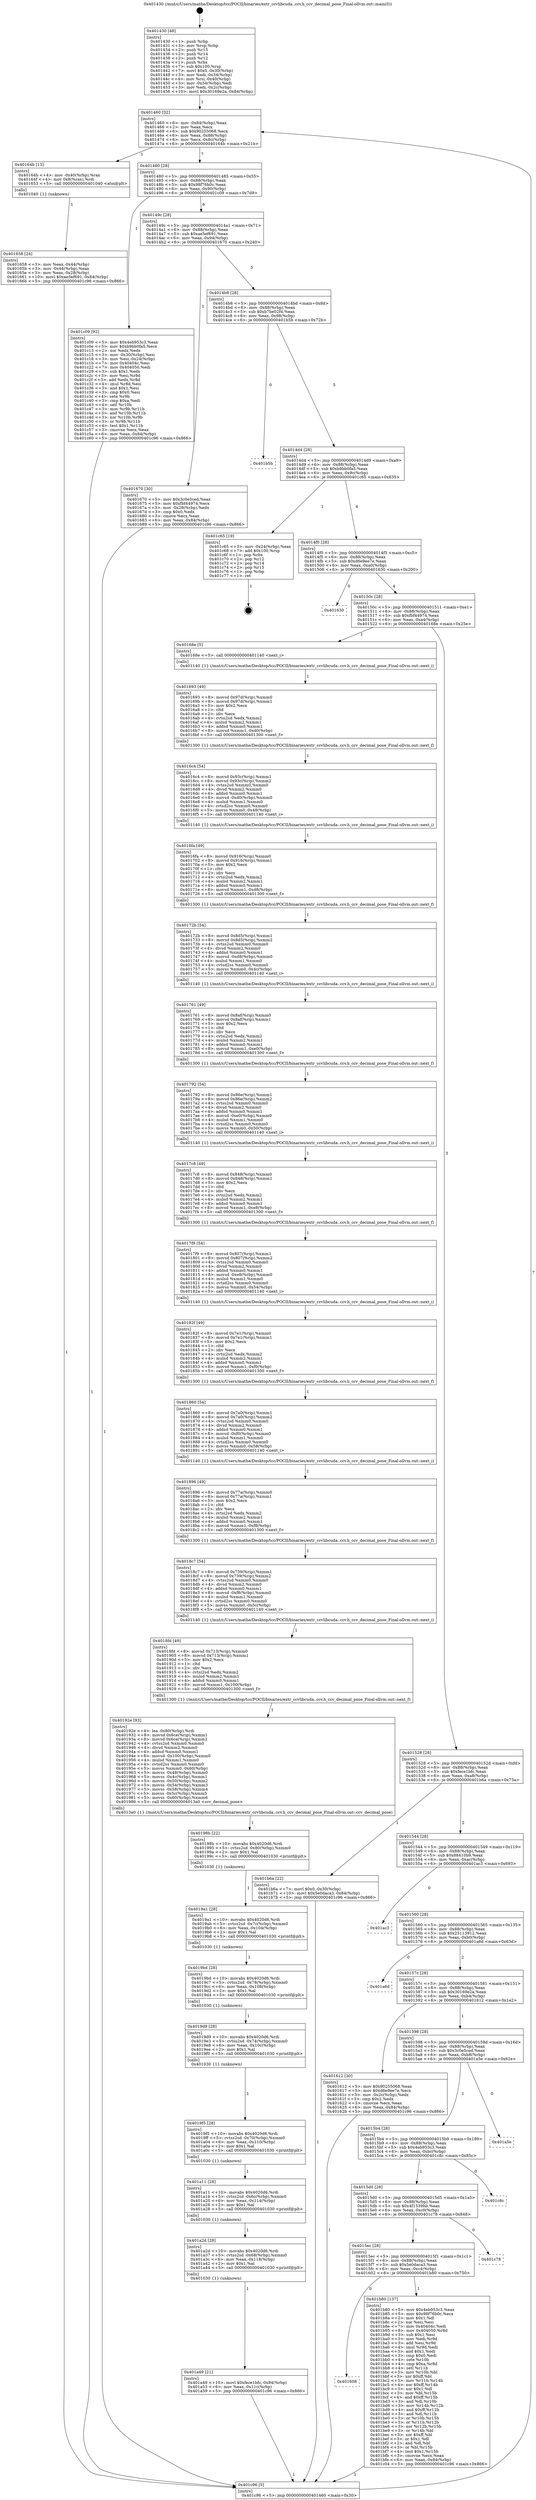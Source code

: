 digraph "0x401430" {
  label = "0x401430 (/mnt/c/Users/mathe/Desktop/tcc/POCII/binaries/extr_ccvlibcuda..ccv.h_ccv_decimal_pose_Final-ollvm.out::main(0))"
  labelloc = "t"
  node[shape=record]

  Entry [label="",width=0.3,height=0.3,shape=circle,fillcolor=black,style=filled]
  "0x401460" [label="{
     0x401460 [32]\l
     | [instrs]\l
     &nbsp;&nbsp;0x401460 \<+6\>: mov -0x84(%rbp),%eax\l
     &nbsp;&nbsp;0x401466 \<+2\>: mov %eax,%ecx\l
     &nbsp;&nbsp;0x401468 \<+6\>: sub $0x90255068,%ecx\l
     &nbsp;&nbsp;0x40146e \<+6\>: mov %eax,-0x88(%rbp)\l
     &nbsp;&nbsp;0x401474 \<+6\>: mov %ecx,-0x8c(%rbp)\l
     &nbsp;&nbsp;0x40147a \<+6\>: je 000000000040164b \<main+0x21b\>\l
  }"]
  "0x40164b" [label="{
     0x40164b [13]\l
     | [instrs]\l
     &nbsp;&nbsp;0x40164b \<+4\>: mov -0x40(%rbp),%rax\l
     &nbsp;&nbsp;0x40164f \<+4\>: mov 0x8(%rax),%rdi\l
     &nbsp;&nbsp;0x401653 \<+5\>: call 0000000000401040 \<atoi@plt\>\l
     | [calls]\l
     &nbsp;&nbsp;0x401040 \{1\} (unknown)\l
  }"]
  "0x401480" [label="{
     0x401480 [28]\l
     | [instrs]\l
     &nbsp;&nbsp;0x401480 \<+5\>: jmp 0000000000401485 \<main+0x55\>\l
     &nbsp;&nbsp;0x401485 \<+6\>: mov -0x88(%rbp),%eax\l
     &nbsp;&nbsp;0x40148b \<+5\>: sub $0x98f76b0c,%eax\l
     &nbsp;&nbsp;0x401490 \<+6\>: mov %eax,-0x90(%rbp)\l
     &nbsp;&nbsp;0x401496 \<+6\>: je 0000000000401c09 \<main+0x7d9\>\l
  }"]
  Exit [label="",width=0.3,height=0.3,shape=circle,fillcolor=black,style=filled,peripheries=2]
  "0x401c09" [label="{
     0x401c09 [92]\l
     | [instrs]\l
     &nbsp;&nbsp;0x401c09 \<+5\>: mov $0x4eb953c3,%eax\l
     &nbsp;&nbsp;0x401c0e \<+5\>: mov $0xb9bb0fa5,%ecx\l
     &nbsp;&nbsp;0x401c13 \<+2\>: xor %edx,%edx\l
     &nbsp;&nbsp;0x401c15 \<+3\>: mov -0x30(%rbp),%esi\l
     &nbsp;&nbsp;0x401c18 \<+3\>: mov %esi,-0x24(%rbp)\l
     &nbsp;&nbsp;0x401c1b \<+7\>: mov 0x40404c,%esi\l
     &nbsp;&nbsp;0x401c22 \<+7\>: mov 0x404050,%edi\l
     &nbsp;&nbsp;0x401c29 \<+3\>: sub $0x1,%edx\l
     &nbsp;&nbsp;0x401c2c \<+3\>: mov %esi,%r8d\l
     &nbsp;&nbsp;0x401c2f \<+3\>: add %edx,%r8d\l
     &nbsp;&nbsp;0x401c32 \<+4\>: imul %r8d,%esi\l
     &nbsp;&nbsp;0x401c36 \<+3\>: and $0x1,%esi\l
     &nbsp;&nbsp;0x401c39 \<+3\>: cmp $0x0,%esi\l
     &nbsp;&nbsp;0x401c3c \<+4\>: sete %r9b\l
     &nbsp;&nbsp;0x401c40 \<+3\>: cmp $0xa,%edi\l
     &nbsp;&nbsp;0x401c43 \<+4\>: setl %r10b\l
     &nbsp;&nbsp;0x401c47 \<+3\>: mov %r9b,%r11b\l
     &nbsp;&nbsp;0x401c4a \<+3\>: and %r10b,%r11b\l
     &nbsp;&nbsp;0x401c4d \<+3\>: xor %r10b,%r9b\l
     &nbsp;&nbsp;0x401c50 \<+3\>: or %r9b,%r11b\l
     &nbsp;&nbsp;0x401c53 \<+4\>: test $0x1,%r11b\l
     &nbsp;&nbsp;0x401c57 \<+3\>: cmovne %ecx,%eax\l
     &nbsp;&nbsp;0x401c5a \<+6\>: mov %eax,-0x84(%rbp)\l
     &nbsp;&nbsp;0x401c60 \<+5\>: jmp 0000000000401c96 \<main+0x866\>\l
  }"]
  "0x40149c" [label="{
     0x40149c [28]\l
     | [instrs]\l
     &nbsp;&nbsp;0x40149c \<+5\>: jmp 00000000004014a1 \<main+0x71\>\l
     &nbsp;&nbsp;0x4014a1 \<+6\>: mov -0x88(%rbp),%eax\l
     &nbsp;&nbsp;0x4014a7 \<+5\>: sub $0xae5ef691,%eax\l
     &nbsp;&nbsp;0x4014ac \<+6\>: mov %eax,-0x94(%rbp)\l
     &nbsp;&nbsp;0x4014b2 \<+6\>: je 0000000000401670 \<main+0x240\>\l
  }"]
  "0x401608" [label="{
     0x401608\l
  }", style=dashed]
  "0x401670" [label="{
     0x401670 [30]\l
     | [instrs]\l
     &nbsp;&nbsp;0x401670 \<+5\>: mov $0x3c0e5ced,%eax\l
     &nbsp;&nbsp;0x401675 \<+5\>: mov $0xfbf44974,%ecx\l
     &nbsp;&nbsp;0x40167a \<+3\>: mov -0x28(%rbp),%edx\l
     &nbsp;&nbsp;0x40167d \<+3\>: cmp $0x0,%edx\l
     &nbsp;&nbsp;0x401680 \<+3\>: cmove %ecx,%eax\l
     &nbsp;&nbsp;0x401683 \<+6\>: mov %eax,-0x84(%rbp)\l
     &nbsp;&nbsp;0x401689 \<+5\>: jmp 0000000000401c96 \<main+0x866\>\l
  }"]
  "0x4014b8" [label="{
     0x4014b8 [28]\l
     | [instrs]\l
     &nbsp;&nbsp;0x4014b8 \<+5\>: jmp 00000000004014bd \<main+0x8d\>\l
     &nbsp;&nbsp;0x4014bd \<+6\>: mov -0x88(%rbp),%eax\l
     &nbsp;&nbsp;0x4014c3 \<+5\>: sub $0xb7be02f4,%eax\l
     &nbsp;&nbsp;0x4014c8 \<+6\>: mov %eax,-0x98(%rbp)\l
     &nbsp;&nbsp;0x4014ce \<+6\>: je 0000000000401b5b \<main+0x72b\>\l
  }"]
  "0x401b80" [label="{
     0x401b80 [137]\l
     | [instrs]\l
     &nbsp;&nbsp;0x401b80 \<+5\>: mov $0x4eb953c3,%eax\l
     &nbsp;&nbsp;0x401b85 \<+5\>: mov $0x98f76b0c,%ecx\l
     &nbsp;&nbsp;0x401b8a \<+2\>: mov $0x1,%dl\l
     &nbsp;&nbsp;0x401b8c \<+2\>: xor %esi,%esi\l
     &nbsp;&nbsp;0x401b8e \<+7\>: mov 0x40404c,%edi\l
     &nbsp;&nbsp;0x401b95 \<+8\>: mov 0x404050,%r8d\l
     &nbsp;&nbsp;0x401b9d \<+3\>: sub $0x1,%esi\l
     &nbsp;&nbsp;0x401ba0 \<+3\>: mov %edi,%r9d\l
     &nbsp;&nbsp;0x401ba3 \<+3\>: add %esi,%r9d\l
     &nbsp;&nbsp;0x401ba6 \<+4\>: imul %r9d,%edi\l
     &nbsp;&nbsp;0x401baa \<+3\>: and $0x1,%edi\l
     &nbsp;&nbsp;0x401bad \<+3\>: cmp $0x0,%edi\l
     &nbsp;&nbsp;0x401bb0 \<+4\>: sete %r10b\l
     &nbsp;&nbsp;0x401bb4 \<+4\>: cmp $0xa,%r8d\l
     &nbsp;&nbsp;0x401bb8 \<+4\>: setl %r11b\l
     &nbsp;&nbsp;0x401bbc \<+3\>: mov %r10b,%bl\l
     &nbsp;&nbsp;0x401bbf \<+3\>: xor $0xff,%bl\l
     &nbsp;&nbsp;0x401bc2 \<+3\>: mov %r11b,%r14b\l
     &nbsp;&nbsp;0x401bc5 \<+4\>: xor $0xff,%r14b\l
     &nbsp;&nbsp;0x401bc9 \<+3\>: xor $0x1,%dl\l
     &nbsp;&nbsp;0x401bcc \<+3\>: mov %bl,%r15b\l
     &nbsp;&nbsp;0x401bcf \<+4\>: and $0xff,%r15b\l
     &nbsp;&nbsp;0x401bd3 \<+3\>: and %dl,%r10b\l
     &nbsp;&nbsp;0x401bd6 \<+3\>: mov %r14b,%r12b\l
     &nbsp;&nbsp;0x401bd9 \<+4\>: and $0xff,%r12b\l
     &nbsp;&nbsp;0x401bdd \<+3\>: and %dl,%r11b\l
     &nbsp;&nbsp;0x401be0 \<+3\>: or %r10b,%r15b\l
     &nbsp;&nbsp;0x401be3 \<+3\>: or %r11b,%r12b\l
     &nbsp;&nbsp;0x401be6 \<+3\>: xor %r12b,%r15b\l
     &nbsp;&nbsp;0x401be9 \<+3\>: or %r14b,%bl\l
     &nbsp;&nbsp;0x401bec \<+3\>: xor $0xff,%bl\l
     &nbsp;&nbsp;0x401bef \<+3\>: or $0x1,%dl\l
     &nbsp;&nbsp;0x401bf2 \<+2\>: and %dl,%bl\l
     &nbsp;&nbsp;0x401bf4 \<+3\>: or %bl,%r15b\l
     &nbsp;&nbsp;0x401bf7 \<+4\>: test $0x1,%r15b\l
     &nbsp;&nbsp;0x401bfb \<+3\>: cmovne %ecx,%eax\l
     &nbsp;&nbsp;0x401bfe \<+6\>: mov %eax,-0x84(%rbp)\l
     &nbsp;&nbsp;0x401c04 \<+5\>: jmp 0000000000401c96 \<main+0x866\>\l
  }"]
  "0x401b5b" [label="{
     0x401b5b\l
  }", style=dashed]
  "0x4014d4" [label="{
     0x4014d4 [28]\l
     | [instrs]\l
     &nbsp;&nbsp;0x4014d4 \<+5\>: jmp 00000000004014d9 \<main+0xa9\>\l
     &nbsp;&nbsp;0x4014d9 \<+6\>: mov -0x88(%rbp),%eax\l
     &nbsp;&nbsp;0x4014df \<+5\>: sub $0xb9bb0fa5,%eax\l
     &nbsp;&nbsp;0x4014e4 \<+6\>: mov %eax,-0x9c(%rbp)\l
     &nbsp;&nbsp;0x4014ea \<+6\>: je 0000000000401c65 \<main+0x835\>\l
  }"]
  "0x4015ec" [label="{
     0x4015ec [28]\l
     | [instrs]\l
     &nbsp;&nbsp;0x4015ec \<+5\>: jmp 00000000004015f1 \<main+0x1c1\>\l
     &nbsp;&nbsp;0x4015f1 \<+6\>: mov -0x88(%rbp),%eax\l
     &nbsp;&nbsp;0x4015f7 \<+5\>: sub $0x5e0daca3,%eax\l
     &nbsp;&nbsp;0x4015fc \<+6\>: mov %eax,-0xc4(%rbp)\l
     &nbsp;&nbsp;0x401602 \<+6\>: je 0000000000401b80 \<main+0x750\>\l
  }"]
  "0x401c65" [label="{
     0x401c65 [19]\l
     | [instrs]\l
     &nbsp;&nbsp;0x401c65 \<+3\>: mov -0x24(%rbp),%eax\l
     &nbsp;&nbsp;0x401c68 \<+7\>: add $0x100,%rsp\l
     &nbsp;&nbsp;0x401c6f \<+1\>: pop %rbx\l
     &nbsp;&nbsp;0x401c70 \<+2\>: pop %r12\l
     &nbsp;&nbsp;0x401c72 \<+2\>: pop %r14\l
     &nbsp;&nbsp;0x401c74 \<+2\>: pop %r15\l
     &nbsp;&nbsp;0x401c76 \<+1\>: pop %rbp\l
     &nbsp;&nbsp;0x401c77 \<+1\>: ret\l
  }"]
  "0x4014f0" [label="{
     0x4014f0 [28]\l
     | [instrs]\l
     &nbsp;&nbsp;0x4014f0 \<+5\>: jmp 00000000004014f5 \<main+0xc5\>\l
     &nbsp;&nbsp;0x4014f5 \<+6\>: mov -0x88(%rbp),%eax\l
     &nbsp;&nbsp;0x4014fb \<+5\>: sub $0xd6e9ee7e,%eax\l
     &nbsp;&nbsp;0x401500 \<+6\>: mov %eax,-0xa0(%rbp)\l
     &nbsp;&nbsp;0x401506 \<+6\>: je 0000000000401630 \<main+0x200\>\l
  }"]
  "0x401c78" [label="{
     0x401c78\l
  }", style=dashed]
  "0x401630" [label="{
     0x401630\l
  }", style=dashed]
  "0x40150c" [label="{
     0x40150c [28]\l
     | [instrs]\l
     &nbsp;&nbsp;0x40150c \<+5\>: jmp 0000000000401511 \<main+0xe1\>\l
     &nbsp;&nbsp;0x401511 \<+6\>: mov -0x88(%rbp),%eax\l
     &nbsp;&nbsp;0x401517 \<+5\>: sub $0xfbf44974,%eax\l
     &nbsp;&nbsp;0x40151c \<+6\>: mov %eax,-0xa4(%rbp)\l
     &nbsp;&nbsp;0x401522 \<+6\>: je 000000000040168e \<main+0x25e\>\l
  }"]
  "0x4015d0" [label="{
     0x4015d0 [28]\l
     | [instrs]\l
     &nbsp;&nbsp;0x4015d0 \<+5\>: jmp 00000000004015d5 \<main+0x1a5\>\l
     &nbsp;&nbsp;0x4015d5 \<+6\>: mov -0x88(%rbp),%eax\l
     &nbsp;&nbsp;0x4015db \<+5\>: sub $0x4f1539bb,%eax\l
     &nbsp;&nbsp;0x4015e0 \<+6\>: mov %eax,-0xc0(%rbp)\l
     &nbsp;&nbsp;0x4015e6 \<+6\>: je 0000000000401c78 \<main+0x848\>\l
  }"]
  "0x40168e" [label="{
     0x40168e [5]\l
     | [instrs]\l
     &nbsp;&nbsp;0x40168e \<+5\>: call 0000000000401140 \<next_i\>\l
     | [calls]\l
     &nbsp;&nbsp;0x401140 \{1\} (/mnt/c/Users/mathe/Desktop/tcc/POCII/binaries/extr_ccvlibcuda..ccv.h_ccv_decimal_pose_Final-ollvm.out::next_i)\l
  }"]
  "0x401528" [label="{
     0x401528 [28]\l
     | [instrs]\l
     &nbsp;&nbsp;0x401528 \<+5\>: jmp 000000000040152d \<main+0xfd\>\l
     &nbsp;&nbsp;0x40152d \<+6\>: mov -0x88(%rbp),%eax\l
     &nbsp;&nbsp;0x401533 \<+5\>: sub $0xfece1bfc,%eax\l
     &nbsp;&nbsp;0x401538 \<+6\>: mov %eax,-0xa8(%rbp)\l
     &nbsp;&nbsp;0x40153e \<+6\>: je 0000000000401b6a \<main+0x73a\>\l
  }"]
  "0x401c8c" [label="{
     0x401c8c\l
  }", style=dashed]
  "0x401b6a" [label="{
     0x401b6a [22]\l
     | [instrs]\l
     &nbsp;&nbsp;0x401b6a \<+7\>: movl $0x0,-0x30(%rbp)\l
     &nbsp;&nbsp;0x401b71 \<+10\>: movl $0x5e0daca3,-0x84(%rbp)\l
     &nbsp;&nbsp;0x401b7b \<+5\>: jmp 0000000000401c96 \<main+0x866\>\l
  }"]
  "0x401544" [label="{
     0x401544 [28]\l
     | [instrs]\l
     &nbsp;&nbsp;0x401544 \<+5\>: jmp 0000000000401549 \<main+0x119\>\l
     &nbsp;&nbsp;0x401549 \<+6\>: mov -0x88(%rbp),%eax\l
     &nbsp;&nbsp;0x40154f \<+5\>: sub $0x88410b9,%eax\l
     &nbsp;&nbsp;0x401554 \<+6\>: mov %eax,-0xac(%rbp)\l
     &nbsp;&nbsp;0x40155a \<+6\>: je 0000000000401ac3 \<main+0x693\>\l
  }"]
  "0x4015b4" [label="{
     0x4015b4 [28]\l
     | [instrs]\l
     &nbsp;&nbsp;0x4015b4 \<+5\>: jmp 00000000004015b9 \<main+0x189\>\l
     &nbsp;&nbsp;0x4015b9 \<+6\>: mov -0x88(%rbp),%eax\l
     &nbsp;&nbsp;0x4015bf \<+5\>: sub $0x4eb953c3,%eax\l
     &nbsp;&nbsp;0x4015c4 \<+6\>: mov %eax,-0xbc(%rbp)\l
     &nbsp;&nbsp;0x4015ca \<+6\>: je 0000000000401c8c \<main+0x85c\>\l
  }"]
  "0x401ac3" [label="{
     0x401ac3\l
  }", style=dashed]
  "0x401560" [label="{
     0x401560 [28]\l
     | [instrs]\l
     &nbsp;&nbsp;0x401560 \<+5\>: jmp 0000000000401565 \<main+0x135\>\l
     &nbsp;&nbsp;0x401565 \<+6\>: mov -0x88(%rbp),%eax\l
     &nbsp;&nbsp;0x40156b \<+5\>: sub $0x25113912,%eax\l
     &nbsp;&nbsp;0x401570 \<+6\>: mov %eax,-0xb0(%rbp)\l
     &nbsp;&nbsp;0x401576 \<+6\>: je 0000000000401a6d \<main+0x63d\>\l
  }"]
  "0x401a5e" [label="{
     0x401a5e\l
  }", style=dashed]
  "0x401a6d" [label="{
     0x401a6d\l
  }", style=dashed]
  "0x40157c" [label="{
     0x40157c [28]\l
     | [instrs]\l
     &nbsp;&nbsp;0x40157c \<+5\>: jmp 0000000000401581 \<main+0x151\>\l
     &nbsp;&nbsp;0x401581 \<+6\>: mov -0x88(%rbp),%eax\l
     &nbsp;&nbsp;0x401587 \<+5\>: sub $0x30169e2a,%eax\l
     &nbsp;&nbsp;0x40158c \<+6\>: mov %eax,-0xb4(%rbp)\l
     &nbsp;&nbsp;0x401592 \<+6\>: je 0000000000401612 \<main+0x1e2\>\l
  }"]
  "0x401a49" [label="{
     0x401a49 [21]\l
     | [instrs]\l
     &nbsp;&nbsp;0x401a49 \<+10\>: movl $0xfece1bfc,-0x84(%rbp)\l
     &nbsp;&nbsp;0x401a53 \<+6\>: mov %eax,-0x11c(%rbp)\l
     &nbsp;&nbsp;0x401a59 \<+5\>: jmp 0000000000401c96 \<main+0x866\>\l
  }"]
  "0x401612" [label="{
     0x401612 [30]\l
     | [instrs]\l
     &nbsp;&nbsp;0x401612 \<+5\>: mov $0x90255068,%eax\l
     &nbsp;&nbsp;0x401617 \<+5\>: mov $0xd6e9ee7e,%ecx\l
     &nbsp;&nbsp;0x40161c \<+3\>: mov -0x2c(%rbp),%edx\l
     &nbsp;&nbsp;0x40161f \<+3\>: cmp $0x2,%edx\l
     &nbsp;&nbsp;0x401622 \<+3\>: cmovne %ecx,%eax\l
     &nbsp;&nbsp;0x401625 \<+6\>: mov %eax,-0x84(%rbp)\l
     &nbsp;&nbsp;0x40162b \<+5\>: jmp 0000000000401c96 \<main+0x866\>\l
  }"]
  "0x401598" [label="{
     0x401598 [28]\l
     | [instrs]\l
     &nbsp;&nbsp;0x401598 \<+5\>: jmp 000000000040159d \<main+0x16d\>\l
     &nbsp;&nbsp;0x40159d \<+6\>: mov -0x88(%rbp),%eax\l
     &nbsp;&nbsp;0x4015a3 \<+5\>: sub $0x3c0e5ced,%eax\l
     &nbsp;&nbsp;0x4015a8 \<+6\>: mov %eax,-0xb8(%rbp)\l
     &nbsp;&nbsp;0x4015ae \<+6\>: je 0000000000401a5e \<main+0x62e\>\l
  }"]
  "0x401c96" [label="{
     0x401c96 [5]\l
     | [instrs]\l
     &nbsp;&nbsp;0x401c96 \<+5\>: jmp 0000000000401460 \<main+0x30\>\l
  }"]
  "0x401430" [label="{
     0x401430 [48]\l
     | [instrs]\l
     &nbsp;&nbsp;0x401430 \<+1\>: push %rbp\l
     &nbsp;&nbsp;0x401431 \<+3\>: mov %rsp,%rbp\l
     &nbsp;&nbsp;0x401434 \<+2\>: push %r15\l
     &nbsp;&nbsp;0x401436 \<+2\>: push %r14\l
     &nbsp;&nbsp;0x401438 \<+2\>: push %r12\l
     &nbsp;&nbsp;0x40143a \<+1\>: push %rbx\l
     &nbsp;&nbsp;0x40143b \<+7\>: sub $0x100,%rsp\l
     &nbsp;&nbsp;0x401442 \<+7\>: movl $0x0,-0x30(%rbp)\l
     &nbsp;&nbsp;0x401449 \<+3\>: mov %edi,-0x34(%rbp)\l
     &nbsp;&nbsp;0x40144c \<+4\>: mov %rsi,-0x40(%rbp)\l
     &nbsp;&nbsp;0x401450 \<+3\>: mov -0x34(%rbp),%edi\l
     &nbsp;&nbsp;0x401453 \<+3\>: mov %edi,-0x2c(%rbp)\l
     &nbsp;&nbsp;0x401456 \<+10\>: movl $0x30169e2a,-0x84(%rbp)\l
  }"]
  "0x401658" [label="{
     0x401658 [24]\l
     | [instrs]\l
     &nbsp;&nbsp;0x401658 \<+3\>: mov %eax,-0x44(%rbp)\l
     &nbsp;&nbsp;0x40165b \<+3\>: mov -0x44(%rbp),%eax\l
     &nbsp;&nbsp;0x40165e \<+3\>: mov %eax,-0x28(%rbp)\l
     &nbsp;&nbsp;0x401661 \<+10\>: movl $0xae5ef691,-0x84(%rbp)\l
     &nbsp;&nbsp;0x40166b \<+5\>: jmp 0000000000401c96 \<main+0x866\>\l
  }"]
  "0x401693" [label="{
     0x401693 [49]\l
     | [instrs]\l
     &nbsp;&nbsp;0x401693 \<+8\>: movsd 0x97d(%rip),%xmm0\l
     &nbsp;&nbsp;0x40169b \<+8\>: movsd 0x97d(%rip),%xmm1\l
     &nbsp;&nbsp;0x4016a3 \<+5\>: mov $0x2,%ecx\l
     &nbsp;&nbsp;0x4016a8 \<+1\>: cltd\l
     &nbsp;&nbsp;0x4016a9 \<+2\>: idiv %ecx\l
     &nbsp;&nbsp;0x4016ab \<+4\>: cvtsi2sd %edx,%xmm2\l
     &nbsp;&nbsp;0x4016af \<+4\>: mulsd %xmm2,%xmm1\l
     &nbsp;&nbsp;0x4016b3 \<+4\>: addsd %xmm0,%xmm1\l
     &nbsp;&nbsp;0x4016b7 \<+8\>: movsd %xmm1,-0xd0(%rbp)\l
     &nbsp;&nbsp;0x4016bf \<+5\>: call 0000000000401300 \<next_f\>\l
     | [calls]\l
     &nbsp;&nbsp;0x401300 \{1\} (/mnt/c/Users/mathe/Desktop/tcc/POCII/binaries/extr_ccvlibcuda..ccv.h_ccv_decimal_pose_Final-ollvm.out::next_f)\l
  }"]
  "0x4016c4" [label="{
     0x4016c4 [54]\l
     | [instrs]\l
     &nbsp;&nbsp;0x4016c4 \<+8\>: movsd 0x93c(%rip),%xmm1\l
     &nbsp;&nbsp;0x4016cc \<+8\>: movsd 0x93c(%rip),%xmm2\l
     &nbsp;&nbsp;0x4016d4 \<+4\>: cvtss2sd %xmm0,%xmm0\l
     &nbsp;&nbsp;0x4016d8 \<+4\>: divsd %xmm2,%xmm0\l
     &nbsp;&nbsp;0x4016dc \<+4\>: addsd %xmm0,%xmm1\l
     &nbsp;&nbsp;0x4016e0 \<+8\>: movsd -0xd0(%rbp),%xmm0\l
     &nbsp;&nbsp;0x4016e8 \<+4\>: mulsd %xmm1,%xmm0\l
     &nbsp;&nbsp;0x4016ec \<+4\>: cvtsd2ss %xmm0,%xmm0\l
     &nbsp;&nbsp;0x4016f0 \<+5\>: movss %xmm0,-0x48(%rbp)\l
     &nbsp;&nbsp;0x4016f5 \<+5\>: call 0000000000401140 \<next_i\>\l
     | [calls]\l
     &nbsp;&nbsp;0x401140 \{1\} (/mnt/c/Users/mathe/Desktop/tcc/POCII/binaries/extr_ccvlibcuda..ccv.h_ccv_decimal_pose_Final-ollvm.out::next_i)\l
  }"]
  "0x4016fa" [label="{
     0x4016fa [49]\l
     | [instrs]\l
     &nbsp;&nbsp;0x4016fa \<+8\>: movsd 0x916(%rip),%xmm0\l
     &nbsp;&nbsp;0x401702 \<+8\>: movsd 0x916(%rip),%xmm1\l
     &nbsp;&nbsp;0x40170a \<+5\>: mov $0x2,%ecx\l
     &nbsp;&nbsp;0x40170f \<+1\>: cltd\l
     &nbsp;&nbsp;0x401710 \<+2\>: idiv %ecx\l
     &nbsp;&nbsp;0x401712 \<+4\>: cvtsi2sd %edx,%xmm2\l
     &nbsp;&nbsp;0x401716 \<+4\>: mulsd %xmm2,%xmm1\l
     &nbsp;&nbsp;0x40171a \<+4\>: addsd %xmm0,%xmm1\l
     &nbsp;&nbsp;0x40171e \<+8\>: movsd %xmm1,-0xd8(%rbp)\l
     &nbsp;&nbsp;0x401726 \<+5\>: call 0000000000401300 \<next_f\>\l
     | [calls]\l
     &nbsp;&nbsp;0x401300 \{1\} (/mnt/c/Users/mathe/Desktop/tcc/POCII/binaries/extr_ccvlibcuda..ccv.h_ccv_decimal_pose_Final-ollvm.out::next_f)\l
  }"]
  "0x40172b" [label="{
     0x40172b [54]\l
     | [instrs]\l
     &nbsp;&nbsp;0x40172b \<+8\>: movsd 0x8d5(%rip),%xmm1\l
     &nbsp;&nbsp;0x401733 \<+8\>: movsd 0x8d5(%rip),%xmm2\l
     &nbsp;&nbsp;0x40173b \<+4\>: cvtss2sd %xmm0,%xmm0\l
     &nbsp;&nbsp;0x40173f \<+4\>: divsd %xmm2,%xmm0\l
     &nbsp;&nbsp;0x401743 \<+4\>: addsd %xmm0,%xmm1\l
     &nbsp;&nbsp;0x401747 \<+8\>: movsd -0xd8(%rbp),%xmm0\l
     &nbsp;&nbsp;0x40174f \<+4\>: mulsd %xmm1,%xmm0\l
     &nbsp;&nbsp;0x401753 \<+4\>: cvtsd2ss %xmm0,%xmm0\l
     &nbsp;&nbsp;0x401757 \<+5\>: movss %xmm0,-0x4c(%rbp)\l
     &nbsp;&nbsp;0x40175c \<+5\>: call 0000000000401140 \<next_i\>\l
     | [calls]\l
     &nbsp;&nbsp;0x401140 \{1\} (/mnt/c/Users/mathe/Desktop/tcc/POCII/binaries/extr_ccvlibcuda..ccv.h_ccv_decimal_pose_Final-ollvm.out::next_i)\l
  }"]
  "0x401761" [label="{
     0x401761 [49]\l
     | [instrs]\l
     &nbsp;&nbsp;0x401761 \<+8\>: movsd 0x8af(%rip),%xmm0\l
     &nbsp;&nbsp;0x401769 \<+8\>: movsd 0x8af(%rip),%xmm1\l
     &nbsp;&nbsp;0x401771 \<+5\>: mov $0x2,%ecx\l
     &nbsp;&nbsp;0x401776 \<+1\>: cltd\l
     &nbsp;&nbsp;0x401777 \<+2\>: idiv %ecx\l
     &nbsp;&nbsp;0x401779 \<+4\>: cvtsi2sd %edx,%xmm2\l
     &nbsp;&nbsp;0x40177d \<+4\>: mulsd %xmm2,%xmm1\l
     &nbsp;&nbsp;0x401781 \<+4\>: addsd %xmm0,%xmm1\l
     &nbsp;&nbsp;0x401785 \<+8\>: movsd %xmm1,-0xe0(%rbp)\l
     &nbsp;&nbsp;0x40178d \<+5\>: call 0000000000401300 \<next_f\>\l
     | [calls]\l
     &nbsp;&nbsp;0x401300 \{1\} (/mnt/c/Users/mathe/Desktop/tcc/POCII/binaries/extr_ccvlibcuda..ccv.h_ccv_decimal_pose_Final-ollvm.out::next_f)\l
  }"]
  "0x401792" [label="{
     0x401792 [54]\l
     | [instrs]\l
     &nbsp;&nbsp;0x401792 \<+8\>: movsd 0x86e(%rip),%xmm1\l
     &nbsp;&nbsp;0x40179a \<+8\>: movsd 0x86e(%rip),%xmm2\l
     &nbsp;&nbsp;0x4017a2 \<+4\>: cvtss2sd %xmm0,%xmm0\l
     &nbsp;&nbsp;0x4017a6 \<+4\>: divsd %xmm2,%xmm0\l
     &nbsp;&nbsp;0x4017aa \<+4\>: addsd %xmm0,%xmm1\l
     &nbsp;&nbsp;0x4017ae \<+8\>: movsd -0xe0(%rbp),%xmm0\l
     &nbsp;&nbsp;0x4017b6 \<+4\>: mulsd %xmm1,%xmm0\l
     &nbsp;&nbsp;0x4017ba \<+4\>: cvtsd2ss %xmm0,%xmm0\l
     &nbsp;&nbsp;0x4017be \<+5\>: movss %xmm0,-0x50(%rbp)\l
     &nbsp;&nbsp;0x4017c3 \<+5\>: call 0000000000401140 \<next_i\>\l
     | [calls]\l
     &nbsp;&nbsp;0x401140 \{1\} (/mnt/c/Users/mathe/Desktop/tcc/POCII/binaries/extr_ccvlibcuda..ccv.h_ccv_decimal_pose_Final-ollvm.out::next_i)\l
  }"]
  "0x4017c8" [label="{
     0x4017c8 [49]\l
     | [instrs]\l
     &nbsp;&nbsp;0x4017c8 \<+8\>: movsd 0x848(%rip),%xmm0\l
     &nbsp;&nbsp;0x4017d0 \<+8\>: movsd 0x848(%rip),%xmm1\l
     &nbsp;&nbsp;0x4017d8 \<+5\>: mov $0x2,%ecx\l
     &nbsp;&nbsp;0x4017dd \<+1\>: cltd\l
     &nbsp;&nbsp;0x4017de \<+2\>: idiv %ecx\l
     &nbsp;&nbsp;0x4017e0 \<+4\>: cvtsi2sd %edx,%xmm2\l
     &nbsp;&nbsp;0x4017e4 \<+4\>: mulsd %xmm2,%xmm1\l
     &nbsp;&nbsp;0x4017e8 \<+4\>: addsd %xmm0,%xmm1\l
     &nbsp;&nbsp;0x4017ec \<+8\>: movsd %xmm1,-0xe8(%rbp)\l
     &nbsp;&nbsp;0x4017f4 \<+5\>: call 0000000000401300 \<next_f\>\l
     | [calls]\l
     &nbsp;&nbsp;0x401300 \{1\} (/mnt/c/Users/mathe/Desktop/tcc/POCII/binaries/extr_ccvlibcuda..ccv.h_ccv_decimal_pose_Final-ollvm.out::next_f)\l
  }"]
  "0x4017f9" [label="{
     0x4017f9 [54]\l
     | [instrs]\l
     &nbsp;&nbsp;0x4017f9 \<+8\>: movsd 0x807(%rip),%xmm1\l
     &nbsp;&nbsp;0x401801 \<+8\>: movsd 0x807(%rip),%xmm2\l
     &nbsp;&nbsp;0x401809 \<+4\>: cvtss2sd %xmm0,%xmm0\l
     &nbsp;&nbsp;0x40180d \<+4\>: divsd %xmm2,%xmm0\l
     &nbsp;&nbsp;0x401811 \<+4\>: addsd %xmm0,%xmm1\l
     &nbsp;&nbsp;0x401815 \<+8\>: movsd -0xe8(%rbp),%xmm0\l
     &nbsp;&nbsp;0x40181d \<+4\>: mulsd %xmm1,%xmm0\l
     &nbsp;&nbsp;0x401821 \<+4\>: cvtsd2ss %xmm0,%xmm0\l
     &nbsp;&nbsp;0x401825 \<+5\>: movss %xmm0,-0x54(%rbp)\l
     &nbsp;&nbsp;0x40182a \<+5\>: call 0000000000401140 \<next_i\>\l
     | [calls]\l
     &nbsp;&nbsp;0x401140 \{1\} (/mnt/c/Users/mathe/Desktop/tcc/POCII/binaries/extr_ccvlibcuda..ccv.h_ccv_decimal_pose_Final-ollvm.out::next_i)\l
  }"]
  "0x40182f" [label="{
     0x40182f [49]\l
     | [instrs]\l
     &nbsp;&nbsp;0x40182f \<+8\>: movsd 0x7e1(%rip),%xmm0\l
     &nbsp;&nbsp;0x401837 \<+8\>: movsd 0x7e1(%rip),%xmm1\l
     &nbsp;&nbsp;0x40183f \<+5\>: mov $0x2,%ecx\l
     &nbsp;&nbsp;0x401844 \<+1\>: cltd\l
     &nbsp;&nbsp;0x401845 \<+2\>: idiv %ecx\l
     &nbsp;&nbsp;0x401847 \<+4\>: cvtsi2sd %edx,%xmm2\l
     &nbsp;&nbsp;0x40184b \<+4\>: mulsd %xmm2,%xmm1\l
     &nbsp;&nbsp;0x40184f \<+4\>: addsd %xmm0,%xmm1\l
     &nbsp;&nbsp;0x401853 \<+8\>: movsd %xmm1,-0xf0(%rbp)\l
     &nbsp;&nbsp;0x40185b \<+5\>: call 0000000000401300 \<next_f\>\l
     | [calls]\l
     &nbsp;&nbsp;0x401300 \{1\} (/mnt/c/Users/mathe/Desktop/tcc/POCII/binaries/extr_ccvlibcuda..ccv.h_ccv_decimal_pose_Final-ollvm.out::next_f)\l
  }"]
  "0x401860" [label="{
     0x401860 [54]\l
     | [instrs]\l
     &nbsp;&nbsp;0x401860 \<+8\>: movsd 0x7a0(%rip),%xmm1\l
     &nbsp;&nbsp;0x401868 \<+8\>: movsd 0x7a0(%rip),%xmm2\l
     &nbsp;&nbsp;0x401870 \<+4\>: cvtss2sd %xmm0,%xmm0\l
     &nbsp;&nbsp;0x401874 \<+4\>: divsd %xmm2,%xmm0\l
     &nbsp;&nbsp;0x401878 \<+4\>: addsd %xmm0,%xmm1\l
     &nbsp;&nbsp;0x40187c \<+8\>: movsd -0xf0(%rbp),%xmm0\l
     &nbsp;&nbsp;0x401884 \<+4\>: mulsd %xmm1,%xmm0\l
     &nbsp;&nbsp;0x401888 \<+4\>: cvtsd2ss %xmm0,%xmm0\l
     &nbsp;&nbsp;0x40188c \<+5\>: movss %xmm0,-0x58(%rbp)\l
     &nbsp;&nbsp;0x401891 \<+5\>: call 0000000000401140 \<next_i\>\l
     | [calls]\l
     &nbsp;&nbsp;0x401140 \{1\} (/mnt/c/Users/mathe/Desktop/tcc/POCII/binaries/extr_ccvlibcuda..ccv.h_ccv_decimal_pose_Final-ollvm.out::next_i)\l
  }"]
  "0x401896" [label="{
     0x401896 [49]\l
     | [instrs]\l
     &nbsp;&nbsp;0x401896 \<+8\>: movsd 0x77a(%rip),%xmm0\l
     &nbsp;&nbsp;0x40189e \<+8\>: movsd 0x77a(%rip),%xmm1\l
     &nbsp;&nbsp;0x4018a6 \<+5\>: mov $0x2,%ecx\l
     &nbsp;&nbsp;0x4018ab \<+1\>: cltd\l
     &nbsp;&nbsp;0x4018ac \<+2\>: idiv %ecx\l
     &nbsp;&nbsp;0x4018ae \<+4\>: cvtsi2sd %edx,%xmm2\l
     &nbsp;&nbsp;0x4018b2 \<+4\>: mulsd %xmm2,%xmm1\l
     &nbsp;&nbsp;0x4018b6 \<+4\>: addsd %xmm0,%xmm1\l
     &nbsp;&nbsp;0x4018ba \<+8\>: movsd %xmm1,-0xf8(%rbp)\l
     &nbsp;&nbsp;0x4018c2 \<+5\>: call 0000000000401300 \<next_f\>\l
     | [calls]\l
     &nbsp;&nbsp;0x401300 \{1\} (/mnt/c/Users/mathe/Desktop/tcc/POCII/binaries/extr_ccvlibcuda..ccv.h_ccv_decimal_pose_Final-ollvm.out::next_f)\l
  }"]
  "0x4018c7" [label="{
     0x4018c7 [54]\l
     | [instrs]\l
     &nbsp;&nbsp;0x4018c7 \<+8\>: movsd 0x739(%rip),%xmm1\l
     &nbsp;&nbsp;0x4018cf \<+8\>: movsd 0x739(%rip),%xmm2\l
     &nbsp;&nbsp;0x4018d7 \<+4\>: cvtss2sd %xmm0,%xmm0\l
     &nbsp;&nbsp;0x4018db \<+4\>: divsd %xmm2,%xmm0\l
     &nbsp;&nbsp;0x4018df \<+4\>: addsd %xmm0,%xmm1\l
     &nbsp;&nbsp;0x4018e3 \<+8\>: movsd -0xf8(%rbp),%xmm0\l
     &nbsp;&nbsp;0x4018eb \<+4\>: mulsd %xmm1,%xmm0\l
     &nbsp;&nbsp;0x4018ef \<+4\>: cvtsd2ss %xmm0,%xmm0\l
     &nbsp;&nbsp;0x4018f3 \<+5\>: movss %xmm0,-0x5c(%rbp)\l
     &nbsp;&nbsp;0x4018f8 \<+5\>: call 0000000000401140 \<next_i\>\l
     | [calls]\l
     &nbsp;&nbsp;0x401140 \{1\} (/mnt/c/Users/mathe/Desktop/tcc/POCII/binaries/extr_ccvlibcuda..ccv.h_ccv_decimal_pose_Final-ollvm.out::next_i)\l
  }"]
  "0x4018fd" [label="{
     0x4018fd [49]\l
     | [instrs]\l
     &nbsp;&nbsp;0x4018fd \<+8\>: movsd 0x713(%rip),%xmm0\l
     &nbsp;&nbsp;0x401905 \<+8\>: movsd 0x713(%rip),%xmm1\l
     &nbsp;&nbsp;0x40190d \<+5\>: mov $0x2,%ecx\l
     &nbsp;&nbsp;0x401912 \<+1\>: cltd\l
     &nbsp;&nbsp;0x401913 \<+2\>: idiv %ecx\l
     &nbsp;&nbsp;0x401915 \<+4\>: cvtsi2sd %edx,%xmm2\l
     &nbsp;&nbsp;0x401919 \<+4\>: mulsd %xmm2,%xmm1\l
     &nbsp;&nbsp;0x40191d \<+4\>: addsd %xmm0,%xmm1\l
     &nbsp;&nbsp;0x401921 \<+8\>: movsd %xmm1,-0x100(%rbp)\l
     &nbsp;&nbsp;0x401929 \<+5\>: call 0000000000401300 \<next_f\>\l
     | [calls]\l
     &nbsp;&nbsp;0x401300 \{1\} (/mnt/c/Users/mathe/Desktop/tcc/POCII/binaries/extr_ccvlibcuda..ccv.h_ccv_decimal_pose_Final-ollvm.out::next_f)\l
  }"]
  "0x40192e" [label="{
     0x40192e [93]\l
     | [instrs]\l
     &nbsp;&nbsp;0x40192e \<+4\>: lea -0x80(%rbp),%rdi\l
     &nbsp;&nbsp;0x401932 \<+8\>: movsd 0x6ce(%rip),%xmm1\l
     &nbsp;&nbsp;0x40193a \<+8\>: movsd 0x6ce(%rip),%xmm2\l
     &nbsp;&nbsp;0x401942 \<+4\>: cvtss2sd %xmm0,%xmm0\l
     &nbsp;&nbsp;0x401946 \<+4\>: divsd %xmm2,%xmm0\l
     &nbsp;&nbsp;0x40194a \<+4\>: addsd %xmm0,%xmm1\l
     &nbsp;&nbsp;0x40194e \<+8\>: movsd -0x100(%rbp),%xmm0\l
     &nbsp;&nbsp;0x401956 \<+4\>: mulsd %xmm1,%xmm0\l
     &nbsp;&nbsp;0x40195a \<+4\>: cvtsd2ss %xmm0,%xmm0\l
     &nbsp;&nbsp;0x40195e \<+5\>: movss %xmm0,-0x60(%rbp)\l
     &nbsp;&nbsp;0x401963 \<+5\>: movss -0x48(%rbp),%xmm0\l
     &nbsp;&nbsp;0x401968 \<+5\>: movss -0x4c(%rbp),%xmm1\l
     &nbsp;&nbsp;0x40196d \<+5\>: movss -0x50(%rbp),%xmm2\l
     &nbsp;&nbsp;0x401972 \<+5\>: movss -0x54(%rbp),%xmm3\l
     &nbsp;&nbsp;0x401977 \<+5\>: movss -0x58(%rbp),%xmm4\l
     &nbsp;&nbsp;0x40197c \<+5\>: movss -0x5c(%rbp),%xmm5\l
     &nbsp;&nbsp;0x401981 \<+5\>: movss -0x60(%rbp),%xmm6\l
     &nbsp;&nbsp;0x401986 \<+5\>: call 00000000004013a0 \<ccv_decimal_pose\>\l
     | [calls]\l
     &nbsp;&nbsp;0x4013a0 \{1\} (/mnt/c/Users/mathe/Desktop/tcc/POCII/binaries/extr_ccvlibcuda..ccv.h_ccv_decimal_pose_Final-ollvm.out::ccv_decimal_pose)\l
  }"]
  "0x40198b" [label="{
     0x40198b [22]\l
     | [instrs]\l
     &nbsp;&nbsp;0x40198b \<+10\>: movabs $0x4020d6,%rdi\l
     &nbsp;&nbsp;0x401995 \<+5\>: cvtss2sd -0x80(%rbp),%xmm0\l
     &nbsp;&nbsp;0x40199a \<+2\>: mov $0x1,%al\l
     &nbsp;&nbsp;0x40199c \<+5\>: call 0000000000401030 \<printf@plt\>\l
     | [calls]\l
     &nbsp;&nbsp;0x401030 \{1\} (unknown)\l
  }"]
  "0x4019a1" [label="{
     0x4019a1 [28]\l
     | [instrs]\l
     &nbsp;&nbsp;0x4019a1 \<+10\>: movabs $0x4020d6,%rdi\l
     &nbsp;&nbsp;0x4019ab \<+5\>: cvtss2sd -0x7c(%rbp),%xmm0\l
     &nbsp;&nbsp;0x4019b0 \<+6\>: mov %eax,-0x104(%rbp)\l
     &nbsp;&nbsp;0x4019b6 \<+2\>: mov $0x1,%al\l
     &nbsp;&nbsp;0x4019b8 \<+5\>: call 0000000000401030 \<printf@plt\>\l
     | [calls]\l
     &nbsp;&nbsp;0x401030 \{1\} (unknown)\l
  }"]
  "0x4019bd" [label="{
     0x4019bd [28]\l
     | [instrs]\l
     &nbsp;&nbsp;0x4019bd \<+10\>: movabs $0x4020d6,%rdi\l
     &nbsp;&nbsp;0x4019c7 \<+5\>: cvtss2sd -0x78(%rbp),%xmm0\l
     &nbsp;&nbsp;0x4019cc \<+6\>: mov %eax,-0x108(%rbp)\l
     &nbsp;&nbsp;0x4019d2 \<+2\>: mov $0x1,%al\l
     &nbsp;&nbsp;0x4019d4 \<+5\>: call 0000000000401030 \<printf@plt\>\l
     | [calls]\l
     &nbsp;&nbsp;0x401030 \{1\} (unknown)\l
  }"]
  "0x4019d9" [label="{
     0x4019d9 [28]\l
     | [instrs]\l
     &nbsp;&nbsp;0x4019d9 \<+10\>: movabs $0x4020d6,%rdi\l
     &nbsp;&nbsp;0x4019e3 \<+5\>: cvtss2sd -0x74(%rbp),%xmm0\l
     &nbsp;&nbsp;0x4019e8 \<+6\>: mov %eax,-0x10c(%rbp)\l
     &nbsp;&nbsp;0x4019ee \<+2\>: mov $0x1,%al\l
     &nbsp;&nbsp;0x4019f0 \<+5\>: call 0000000000401030 \<printf@plt\>\l
     | [calls]\l
     &nbsp;&nbsp;0x401030 \{1\} (unknown)\l
  }"]
  "0x4019f5" [label="{
     0x4019f5 [28]\l
     | [instrs]\l
     &nbsp;&nbsp;0x4019f5 \<+10\>: movabs $0x4020d6,%rdi\l
     &nbsp;&nbsp;0x4019ff \<+5\>: cvtss2sd -0x70(%rbp),%xmm0\l
     &nbsp;&nbsp;0x401a04 \<+6\>: mov %eax,-0x110(%rbp)\l
     &nbsp;&nbsp;0x401a0a \<+2\>: mov $0x1,%al\l
     &nbsp;&nbsp;0x401a0c \<+5\>: call 0000000000401030 \<printf@plt\>\l
     | [calls]\l
     &nbsp;&nbsp;0x401030 \{1\} (unknown)\l
  }"]
  "0x401a11" [label="{
     0x401a11 [28]\l
     | [instrs]\l
     &nbsp;&nbsp;0x401a11 \<+10\>: movabs $0x4020d6,%rdi\l
     &nbsp;&nbsp;0x401a1b \<+5\>: cvtss2sd -0x6c(%rbp),%xmm0\l
     &nbsp;&nbsp;0x401a20 \<+6\>: mov %eax,-0x114(%rbp)\l
     &nbsp;&nbsp;0x401a26 \<+2\>: mov $0x1,%al\l
     &nbsp;&nbsp;0x401a28 \<+5\>: call 0000000000401030 \<printf@plt\>\l
     | [calls]\l
     &nbsp;&nbsp;0x401030 \{1\} (unknown)\l
  }"]
  "0x401a2d" [label="{
     0x401a2d [28]\l
     | [instrs]\l
     &nbsp;&nbsp;0x401a2d \<+10\>: movabs $0x4020d6,%rdi\l
     &nbsp;&nbsp;0x401a37 \<+5\>: cvtss2sd -0x68(%rbp),%xmm0\l
     &nbsp;&nbsp;0x401a3c \<+6\>: mov %eax,-0x118(%rbp)\l
     &nbsp;&nbsp;0x401a42 \<+2\>: mov $0x1,%al\l
     &nbsp;&nbsp;0x401a44 \<+5\>: call 0000000000401030 \<printf@plt\>\l
     | [calls]\l
     &nbsp;&nbsp;0x401030 \{1\} (unknown)\l
  }"]
  Entry -> "0x401430" [label=" 1"]
  "0x401460" -> "0x40164b" [label=" 1"]
  "0x401460" -> "0x401480" [label=" 7"]
  "0x401c65" -> Exit [label=" 1"]
  "0x401480" -> "0x401c09" [label=" 1"]
  "0x401480" -> "0x40149c" [label=" 6"]
  "0x401c09" -> "0x401c96" [label=" 1"]
  "0x40149c" -> "0x401670" [label=" 1"]
  "0x40149c" -> "0x4014b8" [label=" 5"]
  "0x401b80" -> "0x401c96" [label=" 1"]
  "0x4014b8" -> "0x401b5b" [label=" 0"]
  "0x4014b8" -> "0x4014d4" [label=" 5"]
  "0x4015ec" -> "0x401608" [label=" 0"]
  "0x4014d4" -> "0x401c65" [label=" 1"]
  "0x4014d4" -> "0x4014f0" [label=" 4"]
  "0x4015ec" -> "0x401b80" [label=" 1"]
  "0x4014f0" -> "0x401630" [label=" 0"]
  "0x4014f0" -> "0x40150c" [label=" 4"]
  "0x4015d0" -> "0x4015ec" [label=" 1"]
  "0x40150c" -> "0x40168e" [label=" 1"]
  "0x40150c" -> "0x401528" [label=" 3"]
  "0x4015d0" -> "0x401c78" [label=" 0"]
  "0x401528" -> "0x401b6a" [label=" 1"]
  "0x401528" -> "0x401544" [label=" 2"]
  "0x4015b4" -> "0x4015d0" [label=" 1"]
  "0x401544" -> "0x401ac3" [label=" 0"]
  "0x401544" -> "0x401560" [label=" 2"]
  "0x4015b4" -> "0x401c8c" [label=" 0"]
  "0x401560" -> "0x401a6d" [label=" 0"]
  "0x401560" -> "0x40157c" [label=" 2"]
  "0x401598" -> "0x4015b4" [label=" 1"]
  "0x40157c" -> "0x401612" [label=" 1"]
  "0x40157c" -> "0x401598" [label=" 1"]
  "0x401612" -> "0x401c96" [label=" 1"]
  "0x401430" -> "0x401460" [label=" 1"]
  "0x401c96" -> "0x401460" [label=" 7"]
  "0x40164b" -> "0x401658" [label=" 1"]
  "0x401658" -> "0x401c96" [label=" 1"]
  "0x401670" -> "0x401c96" [label=" 1"]
  "0x40168e" -> "0x401693" [label=" 1"]
  "0x401693" -> "0x4016c4" [label=" 1"]
  "0x4016c4" -> "0x4016fa" [label=" 1"]
  "0x4016fa" -> "0x40172b" [label=" 1"]
  "0x40172b" -> "0x401761" [label=" 1"]
  "0x401761" -> "0x401792" [label=" 1"]
  "0x401792" -> "0x4017c8" [label=" 1"]
  "0x4017c8" -> "0x4017f9" [label=" 1"]
  "0x4017f9" -> "0x40182f" [label=" 1"]
  "0x40182f" -> "0x401860" [label=" 1"]
  "0x401860" -> "0x401896" [label=" 1"]
  "0x401896" -> "0x4018c7" [label=" 1"]
  "0x4018c7" -> "0x4018fd" [label=" 1"]
  "0x4018fd" -> "0x40192e" [label=" 1"]
  "0x40192e" -> "0x40198b" [label=" 1"]
  "0x40198b" -> "0x4019a1" [label=" 1"]
  "0x4019a1" -> "0x4019bd" [label=" 1"]
  "0x4019bd" -> "0x4019d9" [label=" 1"]
  "0x4019d9" -> "0x4019f5" [label=" 1"]
  "0x4019f5" -> "0x401a11" [label=" 1"]
  "0x401a11" -> "0x401a2d" [label=" 1"]
  "0x401a2d" -> "0x401a49" [label=" 1"]
  "0x401a49" -> "0x401c96" [label=" 1"]
  "0x401b6a" -> "0x401c96" [label=" 1"]
  "0x401598" -> "0x401a5e" [label=" 0"]
}
